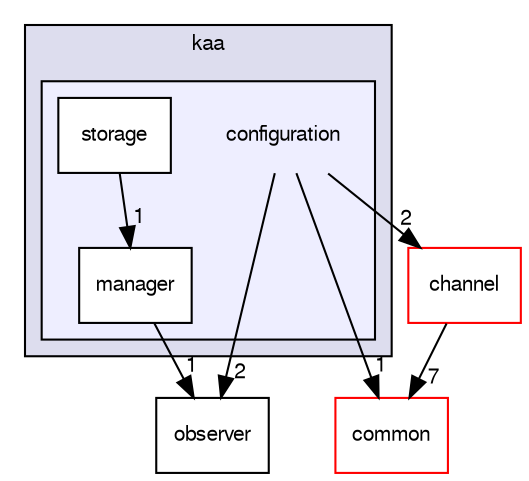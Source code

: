 digraph "/var/lib/jenkins/workspace/kaa_stable/client/client-multi/client-cpp/kaa/configuration" {
  bgcolor=transparent;
  compound=true
  node [ fontsize="10", fontname="FreeSans"];
  edge [ labelfontsize="10", labelfontname="FreeSans"];
  subgraph clusterdir_83f90e4da98ad448748a0c1293854263 {
    graph [ bgcolor="#ddddee", pencolor="black", label="kaa" fontname="FreeSans", fontsize="10", URL="dir_83f90e4da98ad448748a0c1293854263.html"]
  subgraph clusterdir_230b36af7c735be2433e119c1ba09e4d {
    graph [ bgcolor="#eeeeff", pencolor="black", label="" URL="dir_230b36af7c735be2433e119c1ba09e4d.html"];
    dir_230b36af7c735be2433e119c1ba09e4d [shape=plaintext label="configuration"];
    dir_db9855e7ea4e98026ae0a99bce318bb3 [shape=box label="manager" color="black" fillcolor="white" style="filled" URL="dir_db9855e7ea4e98026ae0a99bce318bb3.html"];
    dir_c95e949ecd71a1c616ccdbbcce2699ce [shape=box label="storage" color="black" fillcolor="white" style="filled" URL="dir_c95e949ecd71a1c616ccdbbcce2699ce.html"];
  }
  }
  dir_1ce304b01336447395af3637d7d1b29f [shape=box label="common" color="red" URL="dir_1ce304b01336447395af3637d7d1b29f.html"];
  dir_8cfba5d75a6eafa0a0a3cbd7ad99f3cc [shape=box label="observer" URL="dir_8cfba5d75a6eafa0a0a3cbd7ad99f3cc.html"];
  dir_e0d3c5e08d2a34b96d39e895ad0bbab8 [shape=box label="channel" color="red" URL="dir_e0d3c5e08d2a34b96d39e895ad0bbab8.html"];
  dir_230b36af7c735be2433e119c1ba09e4d->dir_1ce304b01336447395af3637d7d1b29f [headlabel="1", labeldistance=1.5 headhref="dir_000016_000014.html"];
  dir_230b36af7c735be2433e119c1ba09e4d->dir_8cfba5d75a6eafa0a0a3cbd7ad99f3cc [headlabel="2", labeldistance=1.5 headhref="dir_000016_000026.html"];
  dir_230b36af7c735be2433e119c1ba09e4d->dir_e0d3c5e08d2a34b96d39e895ad0bbab8 [headlabel="2", labeldistance=1.5 headhref="dir_000016_000010.html"];
  dir_c95e949ecd71a1c616ccdbbcce2699ce->dir_db9855e7ea4e98026ae0a99bce318bb3 [headlabel="1", labeldistance=1.5 headhref="dir_000018_000017.html"];
  dir_e0d3c5e08d2a34b96d39e895ad0bbab8->dir_1ce304b01336447395af3637d7d1b29f [headlabel="7", labeldistance=1.5 headhref="dir_000010_000014.html"];
  dir_db9855e7ea4e98026ae0a99bce318bb3->dir_8cfba5d75a6eafa0a0a3cbd7ad99f3cc [headlabel="1", labeldistance=1.5 headhref="dir_000017_000026.html"];
}
